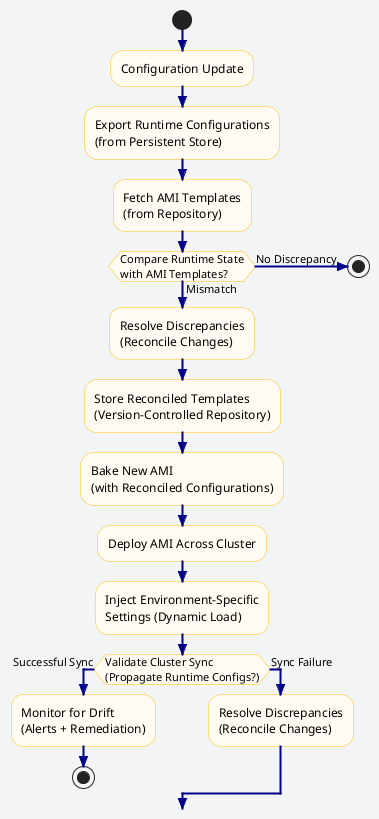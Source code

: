 @startuml
skinparam direction LeftToRight
skinparam style strictuml
skinparam backgroundColor #F3F4F6
skinparam node {
    BackgroundColor White
    BorderColor Black
    FontColor Black
}
skinparam arrow {
    Color #000088
    Thickness 2
}
skinparam diamond {
    BackgroundColor #E8EAF6
    BorderColor #5C6BC0
}
skinparam activity {
    BackgroundColor #FFFBF3
    BorderColor #FFC107
}
skinparam start {
    BackgroundColor #AED581
    BorderColor Black
}
skinparam end {
    BackgroundColor #F06292
    BorderColor Black
}

start
:Configuration Update;
:Export Runtime Configurations\n(from Persistent Store);
:Fetch AMI Templates\n(from Repository);
if (Compare Runtime State\nwith AMI Templates?) then (Mismatch)
  :Resolve Discrepancies\n(Reconcile Changes);
  :Store Reconciled Templates\n(Version-Controlled Repository);
  :Bake New AMI\n(with Reconciled Configurations);
  :Deploy AMI Across Cluster;
  :Inject Environment-Specific\nSettings (Dynamic Load);
  if (Validate Cluster Sync\n(Propagate Runtime Configs?)) then (Successful Sync)
    :Monitor for Drift\n(Alerts + Remediation);
    stop
  else (Sync Failure)
    :Resolve Discrepancies\n(Reconcile Changes);
  endif
else (No Discrepancy)
  stop
endif
@enduml
